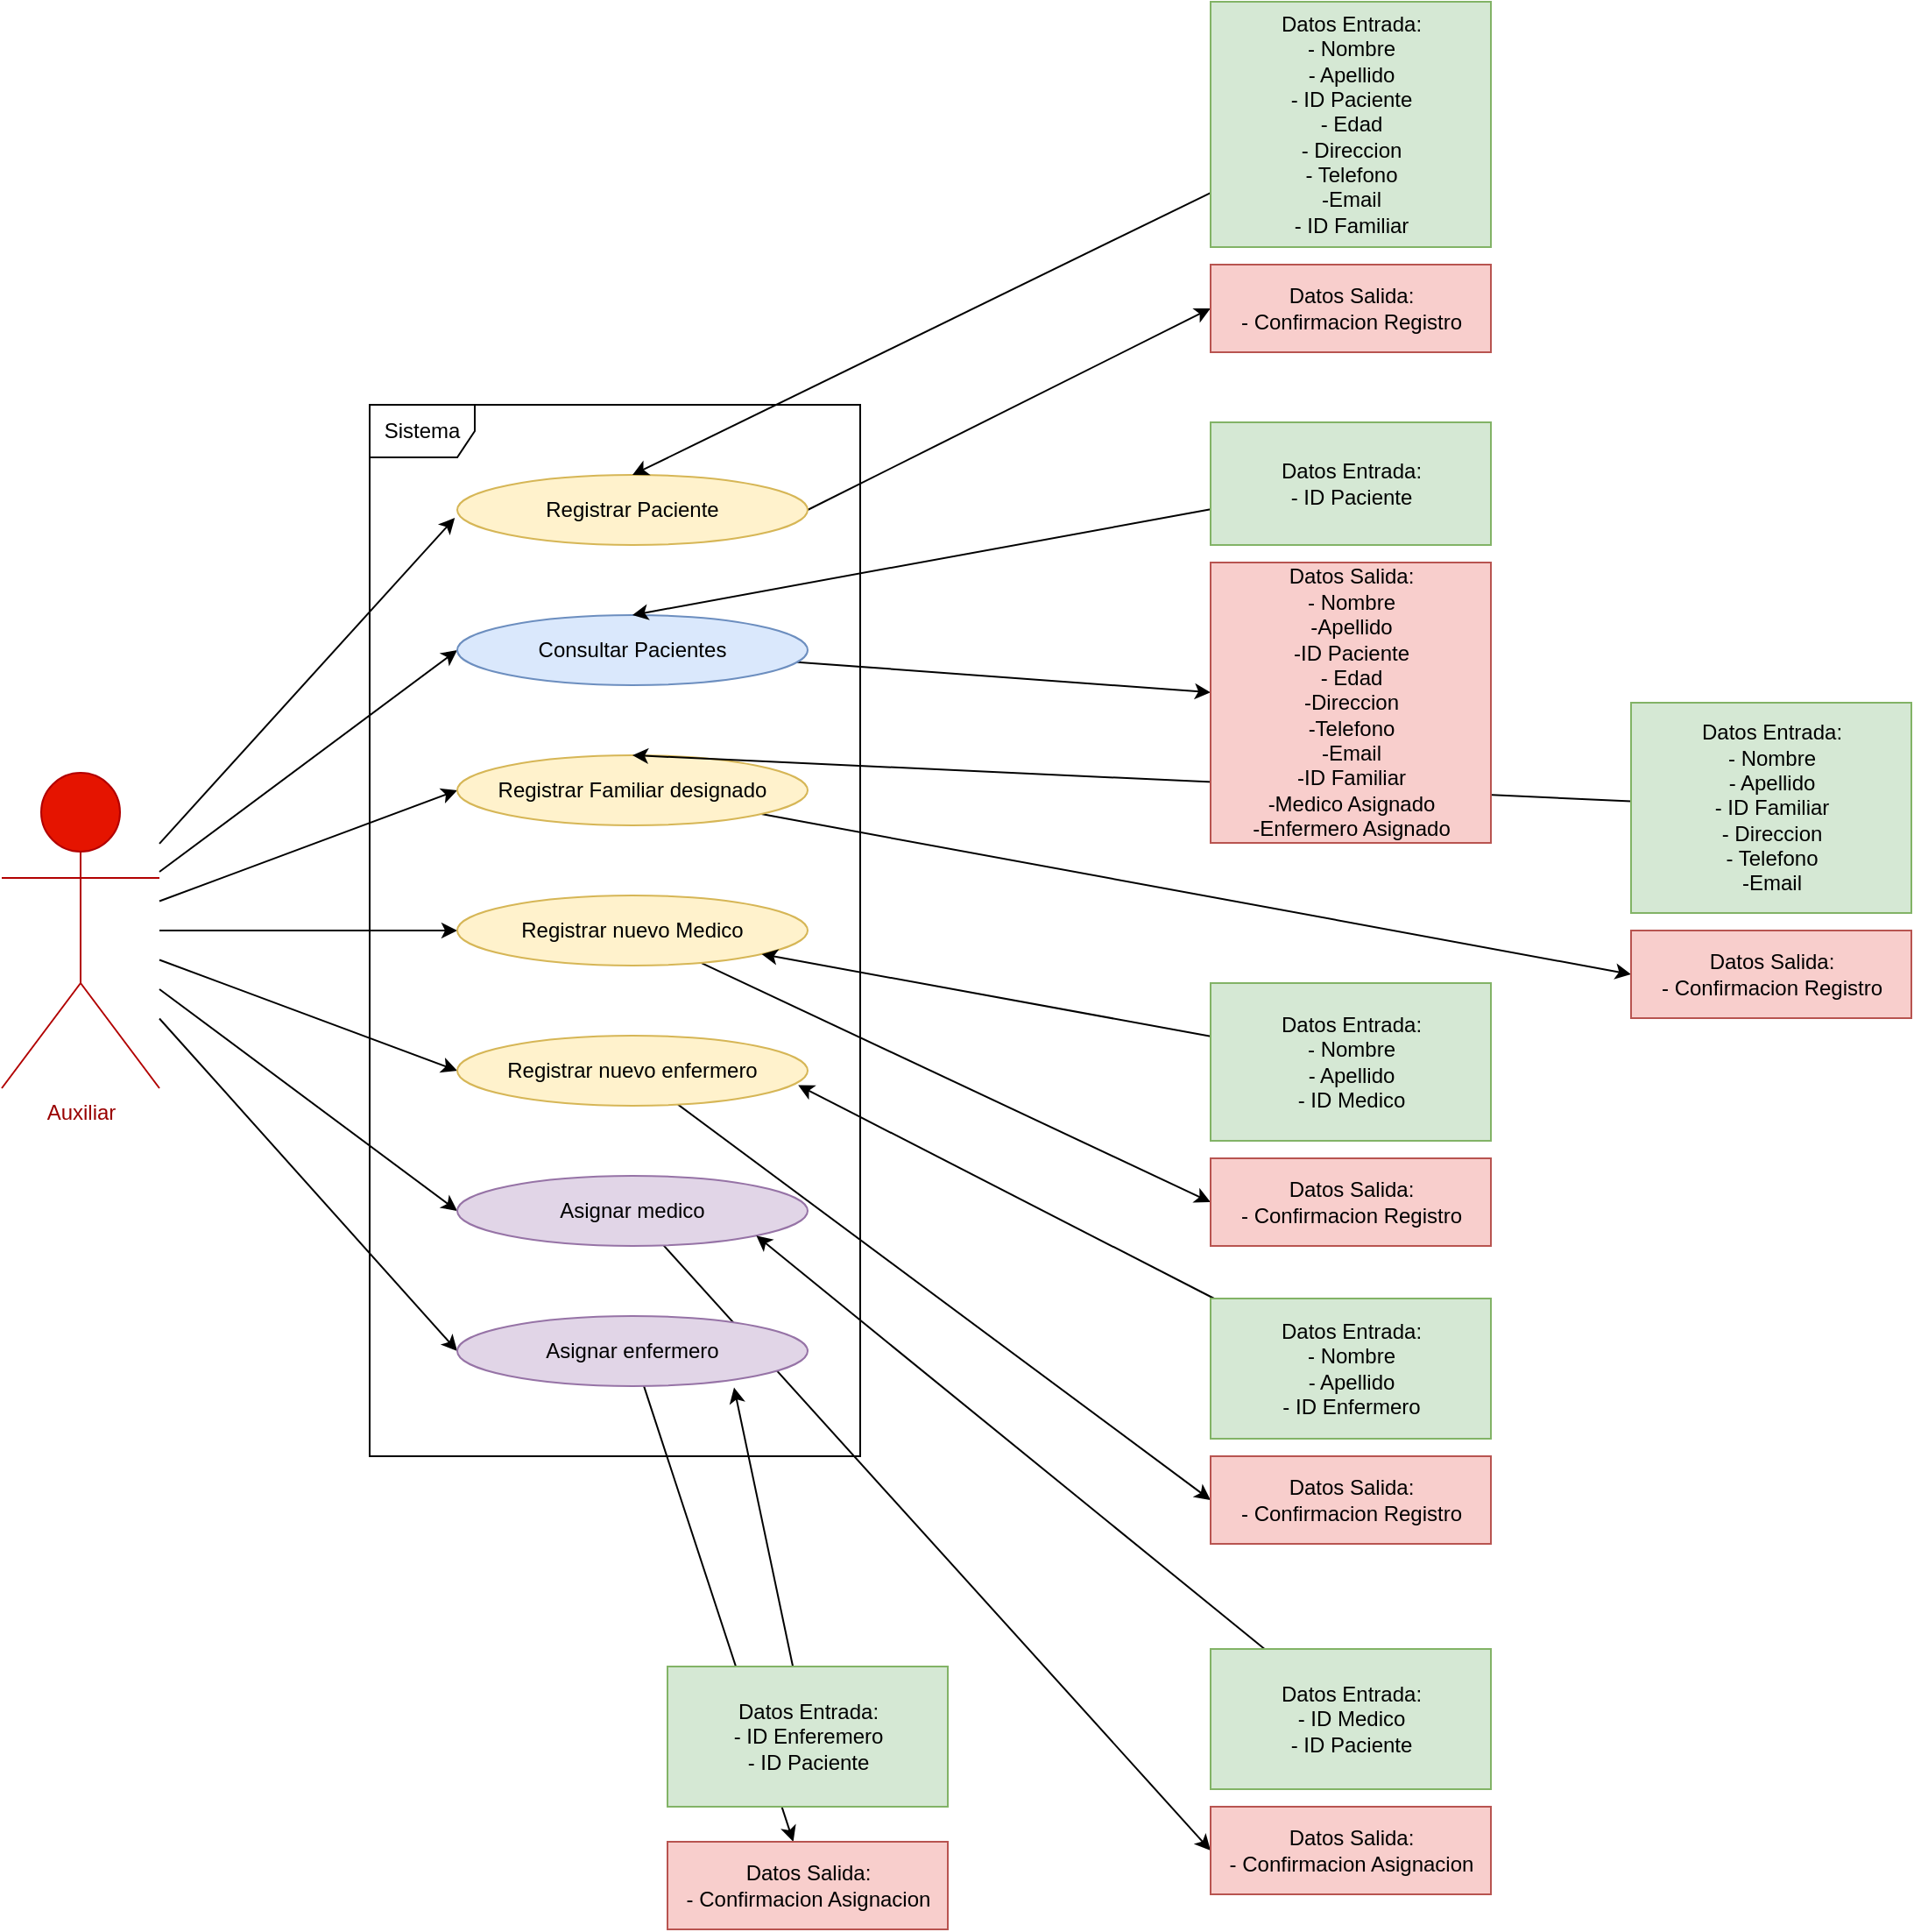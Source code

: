 <mxfile version="20.2.7" type="github">
  <diagram id="DdVlWrTr44xwwVnCppr-" name="Page-1">
    <mxGraphModel dx="1320" dy="2299" grid="1" gridSize="10" guides="1" tooltips="1" connect="1" arrows="1" fold="1" page="1" pageScale="1" pageWidth="850" pageHeight="1100" math="0" shadow="0">
      <root>
        <mxCell id="0" />
        <mxCell id="1" parent="0" />
        <mxCell id="KRC1QLPjl5BRoLLzQoqq-1" value="Sistema" style="shape=umlFrame;whiteSpace=wrap;html=1;" parent="1" vertex="1">
          <mxGeometry x="520" y="150" width="280" height="600" as="geometry" />
        </mxCell>
        <mxCell id="KRC1QLPjl5BRoLLzQoqq-2" style="rounded=0;orthogonalLoop=1;jettySize=auto;html=1;entryX=-0.007;entryY=0.614;entryDx=0;entryDy=0;entryPerimeter=0;" parent="1" source="KRC1QLPjl5BRoLLzQoqq-10" target="KRC1QLPjl5BRoLLzQoqq-12" edge="1">
          <mxGeometry relative="1" as="geometry" />
        </mxCell>
        <mxCell id="KRC1QLPjl5BRoLLzQoqq-3" style="rounded=0;orthogonalLoop=1;jettySize=auto;html=1;entryX=0;entryY=0.5;entryDx=0;entryDy=0;" parent="1" source="KRC1QLPjl5BRoLLzQoqq-10" target="KRC1QLPjl5BRoLLzQoqq-14" edge="1">
          <mxGeometry relative="1" as="geometry" />
        </mxCell>
        <mxCell id="KRC1QLPjl5BRoLLzQoqq-4" style="rounded=0;orthogonalLoop=1;jettySize=auto;html=1;entryX=0;entryY=0.5;entryDx=0;entryDy=0;" parent="1" source="KRC1QLPjl5BRoLLzQoqq-10" target="KRC1QLPjl5BRoLLzQoqq-16" edge="1">
          <mxGeometry relative="1" as="geometry" />
        </mxCell>
        <mxCell id="KRC1QLPjl5BRoLLzQoqq-5" style="orthogonalLoop=1;jettySize=auto;html=1;strokeColor=none;" parent="1" source="KRC1QLPjl5BRoLLzQoqq-10" target="KRC1QLPjl5BRoLLzQoqq-18" edge="1">
          <mxGeometry relative="1" as="geometry" />
        </mxCell>
        <mxCell id="KRC1QLPjl5BRoLLzQoqq-6" style="orthogonalLoop=1;jettySize=auto;html=1;rounded=0;entryX=0;entryY=0.5;entryDx=0;entryDy=0;" parent="1" source="KRC1QLPjl5BRoLLzQoqq-10" target="KRC1QLPjl5BRoLLzQoqq-18" edge="1">
          <mxGeometry relative="1" as="geometry" />
        </mxCell>
        <mxCell id="KRC1QLPjl5BRoLLzQoqq-7" style="edgeStyle=none;rounded=0;orthogonalLoop=1;jettySize=auto;html=1;entryX=0;entryY=0.5;entryDx=0;entryDy=0;" parent="1" source="KRC1QLPjl5BRoLLzQoqq-10" target="KRC1QLPjl5BRoLLzQoqq-20" edge="1">
          <mxGeometry relative="1" as="geometry" />
        </mxCell>
        <mxCell id="KRC1QLPjl5BRoLLzQoqq-8" style="edgeStyle=none;rounded=0;orthogonalLoop=1;jettySize=auto;html=1;entryX=0;entryY=0.5;entryDx=0;entryDy=0;" parent="1" source="KRC1QLPjl5BRoLLzQoqq-10" target="KRC1QLPjl5BRoLLzQoqq-22" edge="1">
          <mxGeometry relative="1" as="geometry" />
        </mxCell>
        <mxCell id="KRC1QLPjl5BRoLLzQoqq-9" style="edgeStyle=none;rounded=0;orthogonalLoop=1;jettySize=auto;html=1;entryX=0;entryY=0.5;entryDx=0;entryDy=0;" parent="1" source="KRC1QLPjl5BRoLLzQoqq-10" target="KRC1QLPjl5BRoLLzQoqq-24" edge="1">
          <mxGeometry relative="1" as="geometry" />
        </mxCell>
        <mxCell id="KRC1QLPjl5BRoLLzQoqq-10" value="Auxiliar" style="shape=umlActor;verticalLabelPosition=bottom;verticalAlign=top;html=1;fillColor=#e51400;fontColor=#990000;strokeColor=#B20000;" parent="1" vertex="1">
          <mxGeometry x="310" y="360" width="90" height="180" as="geometry" />
        </mxCell>
        <mxCell id="KRC1QLPjl5BRoLLzQoqq-11" style="edgeStyle=none;rounded=0;orthogonalLoop=1;jettySize=auto;html=1;entryX=0;entryY=0.5;entryDx=0;entryDy=0;exitX=1;exitY=0.5;exitDx=0;exitDy=0;" parent="1" source="KRC1QLPjl5BRoLLzQoqq-12" target="KRC1QLPjl5BRoLLzQoqq-39" edge="1">
          <mxGeometry relative="1" as="geometry" />
        </mxCell>
        <mxCell id="KRC1QLPjl5BRoLLzQoqq-12" value="Registrar Paciente" style="ellipse;whiteSpace=wrap;html=1;fillColor=#fff2cc;strokeColor=#d6b656;" parent="1" vertex="1">
          <mxGeometry x="570" y="190" width="200" height="40" as="geometry" />
        </mxCell>
        <mxCell id="KRC1QLPjl5BRoLLzQoqq-13" style="edgeStyle=none;rounded=0;orthogonalLoop=1;jettySize=auto;html=1;" parent="1" source="KRC1QLPjl5BRoLLzQoqq-14" target="KRC1QLPjl5BRoLLzQoqq-40" edge="1">
          <mxGeometry relative="1" as="geometry" />
        </mxCell>
        <mxCell id="KRC1QLPjl5BRoLLzQoqq-14" value="Consultar Pacientes" style="ellipse;whiteSpace=wrap;html=1;fillColor=#dae8fc;strokeColor=#6c8ebf;" parent="1" vertex="1">
          <mxGeometry x="570" y="270" width="200" height="40" as="geometry" />
        </mxCell>
        <mxCell id="KRC1QLPjl5BRoLLzQoqq-15" style="edgeStyle=none;rounded=0;orthogonalLoop=1;jettySize=auto;html=1;entryX=0;entryY=0.5;entryDx=0;entryDy=0;" parent="1" source="KRC1QLPjl5BRoLLzQoqq-16" target="KRC1QLPjl5BRoLLzQoqq-41" edge="1">
          <mxGeometry relative="1" as="geometry" />
        </mxCell>
        <mxCell id="KRC1QLPjl5BRoLLzQoqq-16" value="Registrar Familiar designado&lt;br&gt;" style="ellipse;whiteSpace=wrap;html=1;fillColor=#fff2cc;strokeColor=#d6b656;" parent="1" vertex="1">
          <mxGeometry x="570" y="350" width="200" height="40" as="geometry" />
        </mxCell>
        <mxCell id="KRC1QLPjl5BRoLLzQoqq-17" style="edgeStyle=none;rounded=0;orthogonalLoop=1;jettySize=auto;html=1;entryX=0;entryY=0.5;entryDx=0;entryDy=0;" parent="1" source="KRC1QLPjl5BRoLLzQoqq-18" target="KRC1QLPjl5BRoLLzQoqq-43" edge="1">
          <mxGeometry relative="1" as="geometry" />
        </mxCell>
        <mxCell id="KRC1QLPjl5BRoLLzQoqq-18" value="Registrar nuevo Medico" style="ellipse;whiteSpace=wrap;html=1;fillColor=#fff2cc;strokeColor=#d6b656;" parent="1" vertex="1">
          <mxGeometry x="570" y="430" width="200" height="40" as="geometry" />
        </mxCell>
        <mxCell id="KRC1QLPjl5BRoLLzQoqq-19" style="edgeStyle=none;rounded=0;orthogonalLoop=1;jettySize=auto;html=1;entryX=0;entryY=0.5;entryDx=0;entryDy=0;" parent="1" source="KRC1QLPjl5BRoLLzQoqq-20" target="KRC1QLPjl5BRoLLzQoqq-42" edge="1">
          <mxGeometry relative="1" as="geometry" />
        </mxCell>
        <mxCell id="KRC1QLPjl5BRoLLzQoqq-20" value="Registrar nuevo enfermero" style="ellipse;whiteSpace=wrap;html=1;fillColor=#fff2cc;strokeColor=#d6b656;" parent="1" vertex="1">
          <mxGeometry x="570" y="510" width="200" height="40" as="geometry" />
        </mxCell>
        <mxCell id="KRC1QLPjl5BRoLLzQoqq-21" style="edgeStyle=none;rounded=0;orthogonalLoop=1;jettySize=auto;html=1;entryX=0;entryY=0.5;entryDx=0;entryDy=0;" parent="1" source="KRC1QLPjl5BRoLLzQoqq-22" target="KRC1QLPjl5BRoLLzQoqq-44" edge="1">
          <mxGeometry relative="1" as="geometry" />
        </mxCell>
        <mxCell id="KRC1QLPjl5BRoLLzQoqq-22" value="Asignar medico" style="ellipse;whiteSpace=wrap;html=1;fillColor=#e1d5e7;strokeColor=#9673a6;" parent="1" vertex="1">
          <mxGeometry x="570" y="590" width="200" height="40" as="geometry" />
        </mxCell>
        <mxCell id="KRC1QLPjl5BRoLLzQoqq-23" style="edgeStyle=none;rounded=0;orthogonalLoop=1;jettySize=auto;html=1;" parent="1" source="KRC1QLPjl5BRoLLzQoqq-24" target="KRC1QLPjl5BRoLLzQoqq-45" edge="1">
          <mxGeometry relative="1" as="geometry" />
        </mxCell>
        <mxCell id="KRC1QLPjl5BRoLLzQoqq-24" value="Asignar enfermero" style="ellipse;whiteSpace=wrap;html=1;fillColor=#e1d5e7;strokeColor=#9673a6;" parent="1" vertex="1">
          <mxGeometry x="570" y="670" width="200" height="40" as="geometry" />
        </mxCell>
        <mxCell id="KRC1QLPjl5BRoLLzQoqq-25" style="edgeStyle=none;rounded=0;orthogonalLoop=1;jettySize=auto;html=1;entryX=0.5;entryY=0;entryDx=0;entryDy=0;" parent="1" source="KRC1QLPjl5BRoLLzQoqq-26" target="KRC1QLPjl5BRoLLzQoqq-12" edge="1">
          <mxGeometry relative="1" as="geometry" />
        </mxCell>
        <mxCell id="KRC1QLPjl5BRoLLzQoqq-26" value="Datos Entrada:&lt;br&gt;- Nombre&lt;br&gt;- Apellido&lt;br&gt;- ID Paciente&lt;br&gt;- Edad&lt;br&gt;- Direccion&lt;br&gt;- Telefono&lt;br&gt;-Email&lt;br&gt;- ID Familiar" style="html=1;fillColor=#d5e8d4;strokeColor=#82b366;" parent="1" vertex="1">
          <mxGeometry x="1000" y="-80" width="160" height="140" as="geometry" />
        </mxCell>
        <mxCell id="KRC1QLPjl5BRoLLzQoqq-27" style="edgeStyle=none;rounded=0;orthogonalLoop=1;jettySize=auto;html=1;entryX=0.5;entryY=0;entryDx=0;entryDy=0;" parent="1" source="KRC1QLPjl5BRoLLzQoqq-28" target="KRC1QLPjl5BRoLLzQoqq-14" edge="1">
          <mxGeometry relative="1" as="geometry" />
        </mxCell>
        <mxCell id="KRC1QLPjl5BRoLLzQoqq-28" value="Datos Entrada:&lt;br&gt;- ID Paciente" style="html=1;fillColor=#d5e8d4;strokeColor=#82b366;" parent="1" vertex="1">
          <mxGeometry x="1000" y="160" width="160" height="70" as="geometry" />
        </mxCell>
        <mxCell id="KRC1QLPjl5BRoLLzQoqq-29" style="edgeStyle=none;rounded=0;orthogonalLoop=1;jettySize=auto;html=1;entryX=0.5;entryY=0;entryDx=0;entryDy=0;" parent="1" source="KRC1QLPjl5BRoLLzQoqq-30" target="KRC1QLPjl5BRoLLzQoqq-16" edge="1">
          <mxGeometry relative="1" as="geometry" />
        </mxCell>
        <mxCell id="KRC1QLPjl5BRoLLzQoqq-30" value="Datos Entrada:&lt;br&gt;- Nombre&lt;br&gt;- Apellido&lt;br&gt;- ID Familiar&lt;br&gt;- Direccion&lt;br&gt;- Telefono&lt;br&gt;-Email" style="html=1;fillColor=#d5e8d4;strokeColor=#82b366;" parent="1" vertex="1">
          <mxGeometry x="1240" y="320" width="160" height="120" as="geometry" />
        </mxCell>
        <mxCell id="KRC1QLPjl5BRoLLzQoqq-31" style="edgeStyle=none;rounded=0;orthogonalLoop=1;jettySize=auto;html=1;" parent="1" source="KRC1QLPjl5BRoLLzQoqq-32" target="KRC1QLPjl5BRoLLzQoqq-18" edge="1">
          <mxGeometry relative="1" as="geometry" />
        </mxCell>
        <mxCell id="KRC1QLPjl5BRoLLzQoqq-32" value="Datos Entrada:&lt;br&gt;- Nombre&lt;br&gt;- Apellido&lt;br&gt;- ID Medico" style="html=1;fillColor=#d5e8d4;strokeColor=#82b366;" parent="1" vertex="1">
          <mxGeometry x="1000" y="480" width="160" height="90" as="geometry" />
        </mxCell>
        <mxCell id="KRC1QLPjl5BRoLLzQoqq-33" style="edgeStyle=none;rounded=0;orthogonalLoop=1;jettySize=auto;html=1;entryX=0.973;entryY=0.706;entryDx=0;entryDy=0;entryPerimeter=0;" parent="1" source="KRC1QLPjl5BRoLLzQoqq-34" target="KRC1QLPjl5BRoLLzQoqq-20" edge="1">
          <mxGeometry relative="1" as="geometry" />
        </mxCell>
        <mxCell id="KRC1QLPjl5BRoLLzQoqq-34" value="Datos Entrada:&lt;br&gt;- Nombre&lt;br&gt;- Apellido&lt;br&gt;- ID Enfermero" style="html=1;fillColor=#d5e8d4;strokeColor=#82b366;" parent="1" vertex="1">
          <mxGeometry x="1000" y="660" width="160" height="80" as="geometry" />
        </mxCell>
        <mxCell id="KRC1QLPjl5BRoLLzQoqq-35" style="edgeStyle=none;rounded=0;orthogonalLoop=1;jettySize=auto;html=1;entryX=1;entryY=1;entryDx=0;entryDy=0;" parent="1" source="KRC1QLPjl5BRoLLzQoqq-36" target="KRC1QLPjl5BRoLLzQoqq-22" edge="1">
          <mxGeometry relative="1" as="geometry" />
        </mxCell>
        <mxCell id="KRC1QLPjl5BRoLLzQoqq-36" value="Datos Entrada:&lt;br&gt;- ID Medico&lt;br&gt;- ID Paciente" style="html=1;fillColor=#d5e8d4;strokeColor=#82b366;" parent="1" vertex="1">
          <mxGeometry x="1000" y="860" width="160" height="80" as="geometry" />
        </mxCell>
        <mxCell id="KRC1QLPjl5BRoLLzQoqq-37" style="edgeStyle=none;rounded=0;orthogonalLoop=1;jettySize=auto;html=1;entryX=0.79;entryY=1.02;entryDx=0;entryDy=0;entryPerimeter=0;" parent="1" source="KRC1QLPjl5BRoLLzQoqq-38" target="KRC1QLPjl5BRoLLzQoqq-24" edge="1">
          <mxGeometry relative="1" as="geometry" />
        </mxCell>
        <mxCell id="KRC1QLPjl5BRoLLzQoqq-38" value="Datos Entrada:&lt;br&gt;- ID Enferemero&lt;br&gt;- ID Paciente" style="html=1;fillColor=#d5e8d4;strokeColor=#82b366;" parent="1" vertex="1">
          <mxGeometry x="690" y="870" width="160" height="80" as="geometry" />
        </mxCell>
        <mxCell id="KRC1QLPjl5BRoLLzQoqq-39" value="Datos Salida:&lt;br&gt;- Confirmacion Registro" style="html=1;fillColor=#f8cecc;strokeColor=#b85450;" parent="1" vertex="1">
          <mxGeometry x="1000" y="70" width="160" height="50" as="geometry" />
        </mxCell>
        <mxCell id="KRC1QLPjl5BRoLLzQoqq-40" value="Datos Salida:&lt;br&gt;- Nombre&lt;br&gt;-Apellido&lt;br&gt;-ID Paciente&lt;br&gt;- Edad&lt;br&gt;-Direccion&lt;br&gt;-Telefono&lt;br&gt;-Email&lt;br&gt;-ID Familiar&lt;br&gt;-Medico Asignado&lt;br&gt;-Enfermero Asignado" style="html=1;fillColor=#f8cecc;strokeColor=#b85450;" parent="1" vertex="1">
          <mxGeometry x="1000" y="240" width="160" height="160" as="geometry" />
        </mxCell>
        <mxCell id="KRC1QLPjl5BRoLLzQoqq-41" value="Datos Salida:&lt;br&gt;- Confirmacion Registro" style="html=1;fillColor=#f8cecc;strokeColor=#b85450;" parent="1" vertex="1">
          <mxGeometry x="1240" y="450" width="160" height="50" as="geometry" />
        </mxCell>
        <mxCell id="KRC1QLPjl5BRoLLzQoqq-42" value="Datos Salida:&lt;br&gt;- Confirmacion Registro" style="html=1;fillColor=#f8cecc;strokeColor=#b85450;" parent="1" vertex="1">
          <mxGeometry x="1000" y="750" width="160" height="50" as="geometry" />
        </mxCell>
        <mxCell id="KRC1QLPjl5BRoLLzQoqq-43" value="Datos Salida:&lt;br&gt;- Confirmacion Registro" style="html=1;fillColor=#f8cecc;strokeColor=#b85450;" parent="1" vertex="1">
          <mxGeometry x="1000" y="580" width="160" height="50" as="geometry" />
        </mxCell>
        <mxCell id="KRC1QLPjl5BRoLLzQoqq-44" value="Datos Salida:&lt;br&gt;- Confirmacion Asignacion" style="html=1;fillColor=#f8cecc;strokeColor=#b85450;" parent="1" vertex="1">
          <mxGeometry x="1000" y="950" width="160" height="50" as="geometry" />
        </mxCell>
        <mxCell id="KRC1QLPjl5BRoLLzQoqq-45" value="Datos Salida:&lt;br&gt;- Confirmacion Asignacion" style="html=1;fillColor=#f8cecc;strokeColor=#b85450;" parent="1" vertex="1">
          <mxGeometry x="690" y="970" width="160" height="50" as="geometry" />
        </mxCell>
      </root>
    </mxGraphModel>
  </diagram>
</mxfile>
